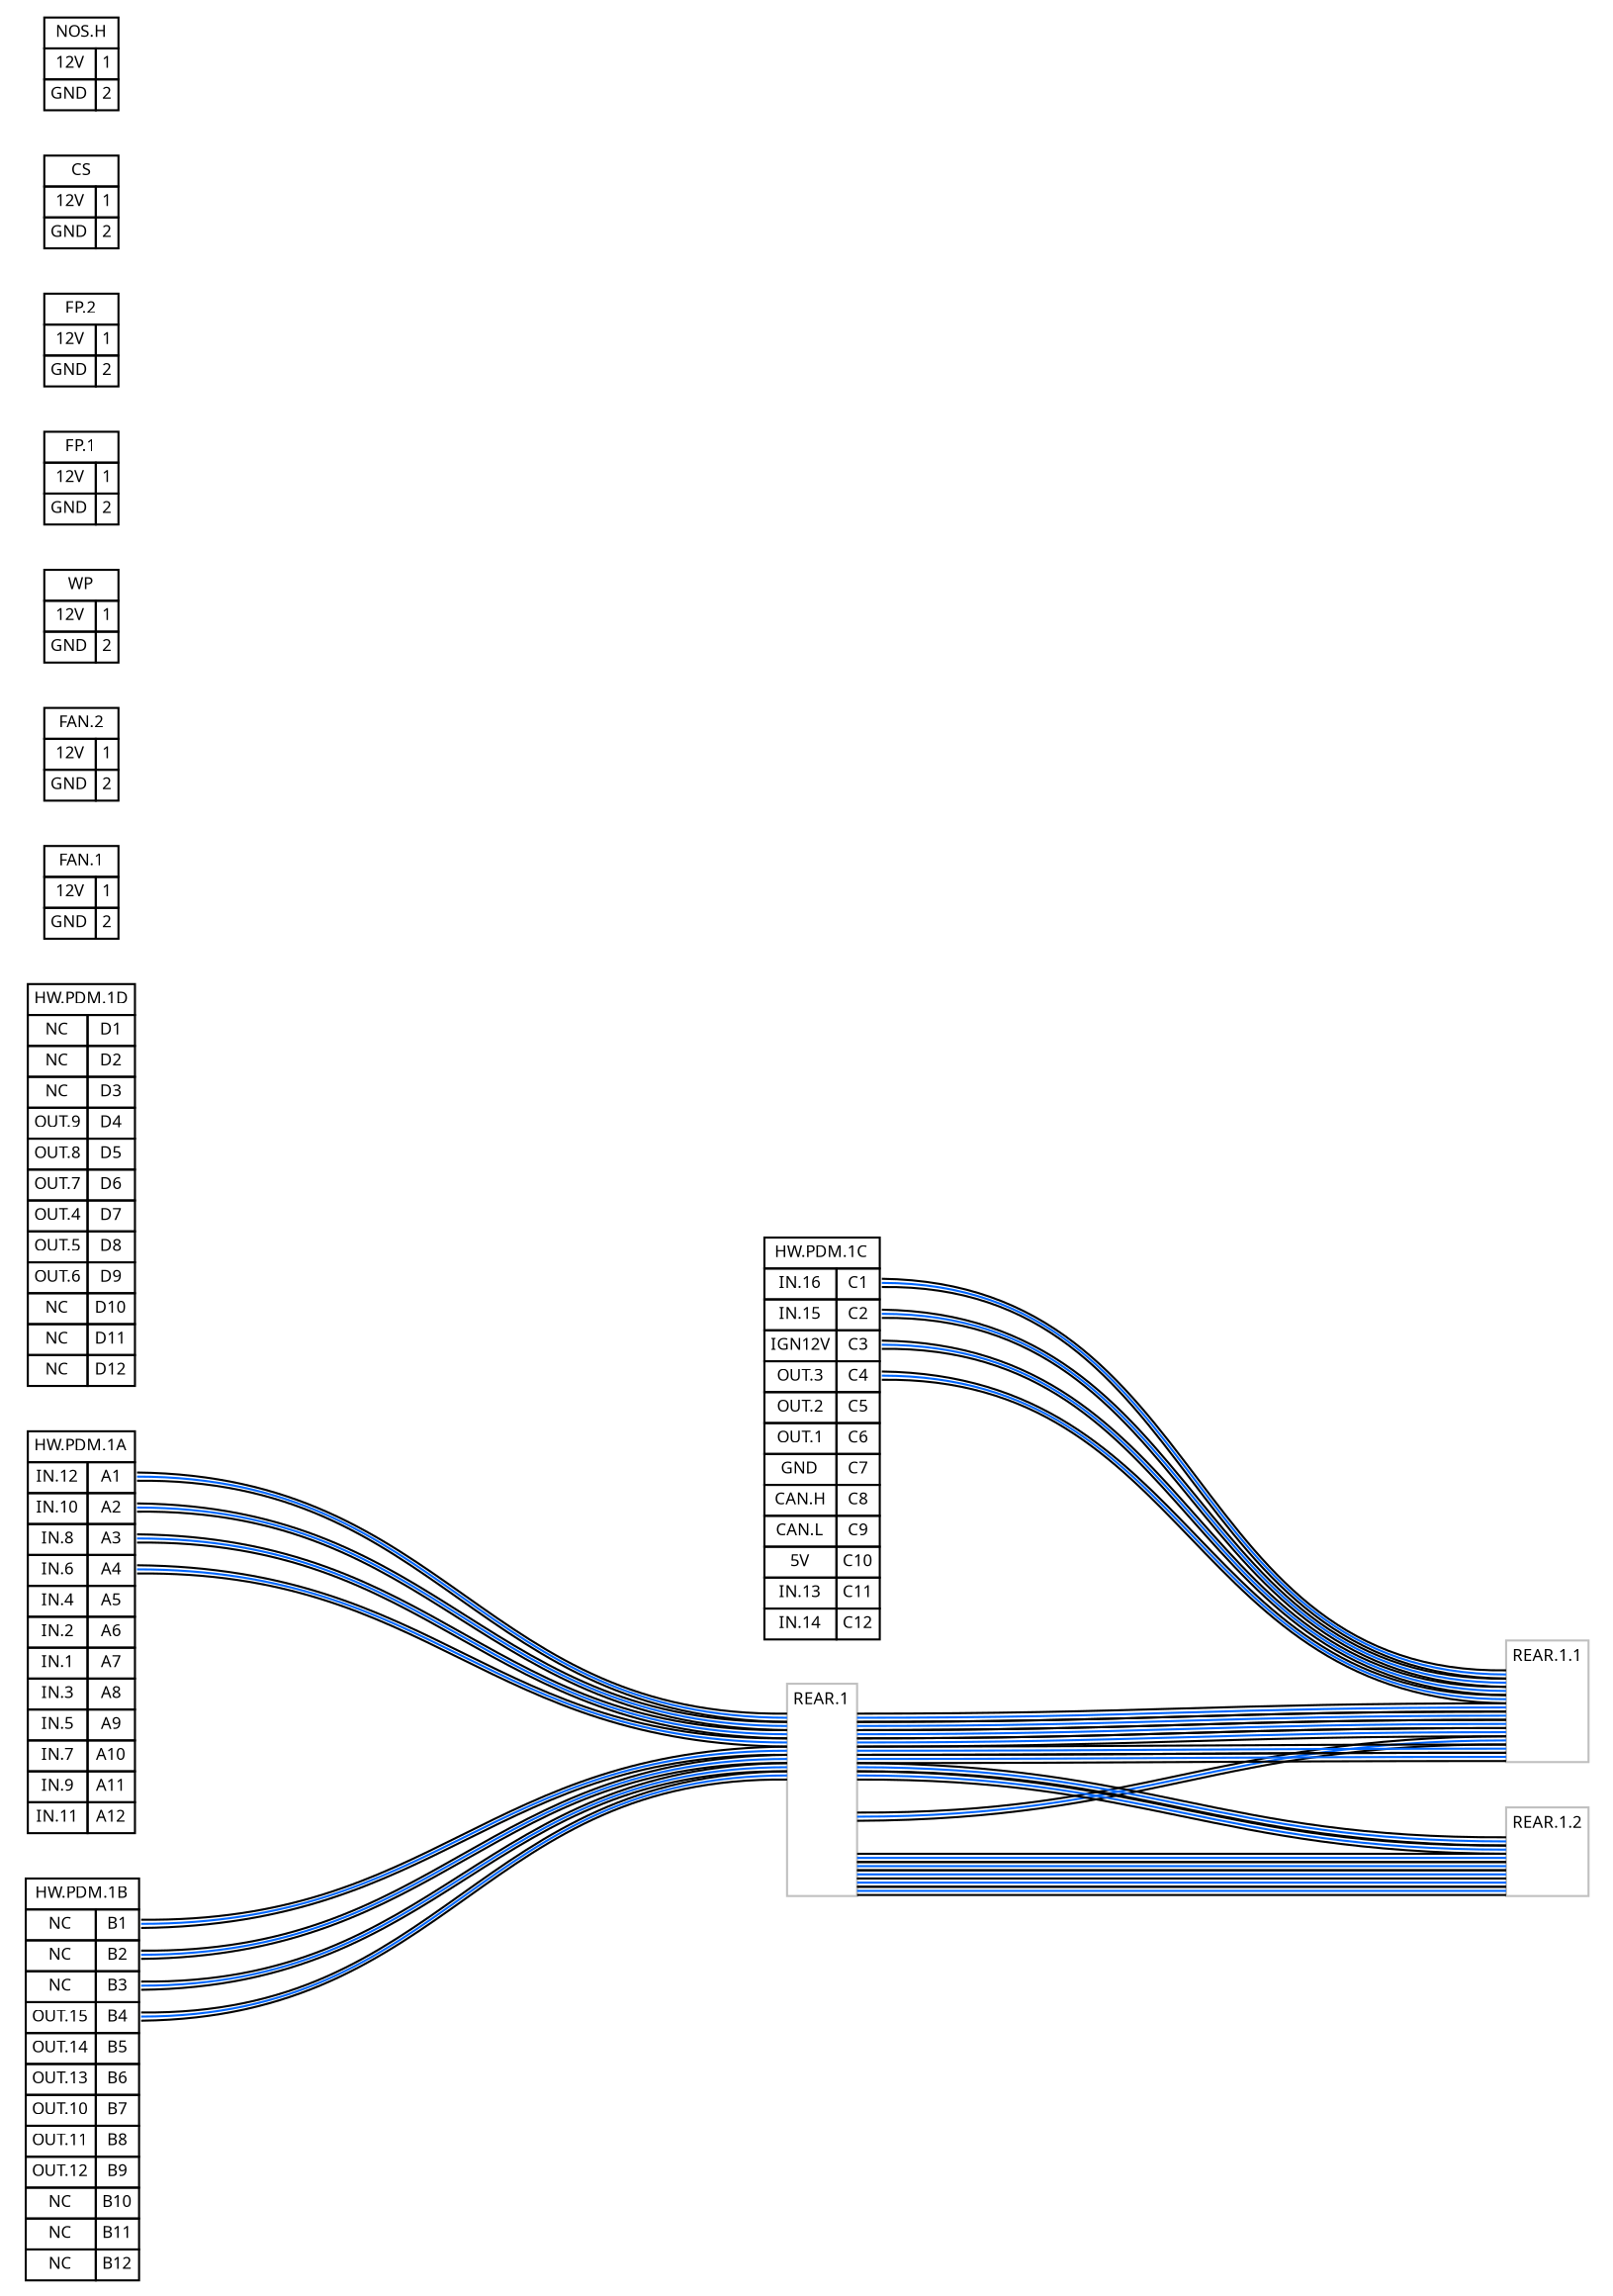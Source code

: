 
graph {nodesep=.2 ranksep=4 rankdir=LR

node [shape=none fontname="Lucida Console" fontsize=8];
edge [color="#000000:#0066ff:#000000"];

"HW.PDM.1A" [label = <<TABLE border="0" cellspacing="0" cellborder="1"><TR><TD colspan="2">HW.PDM.1A</TD></TR><TR><TD PORT="A1L">IN.12</TD><TD PORT="A1R">A1</TD></TR><TR><TD PORT="A2L">IN.10</TD><TD PORT="A2R">A2</TD></TR><TR><TD PORT="A3L">IN.8</TD><TD PORT="A3R">A3</TD></TR><TR><TD PORT="A4L">IN.6</TD><TD PORT="A4R">A4</TD></TR><TR><TD PORT="A5L">IN.4</TD><TD PORT="A5R">A5</TD></TR><TR><TD PORT="A6L">IN.2</TD><TD PORT="A6R">A6</TD></TR><TR><TD PORT="A7L">IN.1</TD><TD PORT="A7R">A7</TD></TR><TR><TD PORT="A8L">IN.3</TD><TD PORT="A8R">A8</TD></TR><TR><TD PORT="A9L">IN.5</TD><TD PORT="A9R">A9</TD></TR><TR><TD PORT="A10L">IN.7</TD><TD PORT="A10R">A10</TD></TR><TR><TD PORT="A11L">IN.9</TD><TD PORT="A11R">A11</TD></TR><TR><TD PORT="A12L">IN.11</TD><TD PORT="A12R">A12</TD></TR></TABLE>>];
"HW.PDM.1B" [label = <<TABLE border="0" cellspacing="0" cellborder="1"><TR><TD colspan="2">HW.PDM.1B</TD></TR><TR><TD PORT="B1L">NC</TD><TD PORT="B1R">B1</TD></TR><TR><TD PORT="B2L">NC</TD><TD PORT="B2R">B2</TD></TR><TR><TD PORT="B3L">NC</TD><TD PORT="B3R">B3</TD></TR><TR><TD PORT="B4L">OUT.15</TD><TD PORT="B4R">B4</TD></TR><TR><TD PORT="B5L">OUT.14</TD><TD PORT="B5R">B5</TD></TR><TR><TD PORT="B6L">OUT.13</TD><TD PORT="B6R">B6</TD></TR><TR><TD PORT="B7L">OUT.10</TD><TD PORT="B7R">B7</TD></TR><TR><TD PORT="B8L">OUT.11</TD><TD PORT="B8R">B8</TD></TR><TR><TD PORT="B9L">OUT.12</TD><TD PORT="B9R">B9</TD></TR><TR><TD PORT="B10L">NC</TD><TD PORT="B10R">B10</TD></TR><TR><TD PORT="B11L">NC</TD><TD PORT="B11R">B11</TD></TR><TR><TD PORT="B12L">NC</TD><TD PORT="B12R">B12</TD></TR></TABLE>>];
"HW.PDM.1C" [label = <<TABLE border="0" cellspacing="0" cellborder="1"><TR><TD colspan="2">HW.PDM.1C</TD></TR><TR><TD PORT="C1L">IN.16</TD><TD PORT="C1R">C1</TD></TR><TR><TD PORT="C2L">IN.15</TD><TD PORT="C2R">C2</TD></TR><TR><TD PORT="C3L">IGN12V</TD><TD PORT="C3R">C3</TD></TR><TR><TD PORT="C4L">OUT.3</TD><TD PORT="C4R">C4</TD></TR><TR><TD PORT="C5L">OUT.2</TD><TD PORT="C5R">C5</TD></TR><TR><TD PORT="C6L">OUT.1</TD><TD PORT="C6R">C6</TD></TR><TR><TD PORT="C7L">GND</TD><TD PORT="C7R">C7</TD></TR><TR><TD PORT="C8L">CAN.H</TD><TD PORT="C8R">C8</TD></TR><TR><TD PORT="C9L">CAN.L</TD><TD PORT="C9R">C9</TD></TR><TR><TD PORT="C10L">5V</TD><TD PORT="C10R">C10</TD></TR><TR><TD PORT="C11L">IN.13</TD><TD PORT="C11R">C11</TD></TR><TR><TD PORT="C12L">IN.14</TD><TD PORT="C12R">C12</TD></TR></TABLE>>];
"HW.PDM.1D" [label = <<TABLE border="0" cellspacing="0" cellborder="1"><TR><TD colspan="2">HW.PDM.1D</TD></TR><TR><TD PORT="D1L">NC</TD><TD PORT="D1R">D1</TD></TR><TR><TD PORT="D2L">NC</TD><TD PORT="D2R">D2</TD></TR><TR><TD PORT="D3L">NC</TD><TD PORT="D3R">D3</TD></TR><TR><TD PORT="D4L">OUT.9</TD><TD PORT="D4R">D4</TD></TR><TR><TD PORT="D5L">OUT.8</TD><TD PORT="D5R">D5</TD></TR><TR><TD PORT="D6L">OUT.7</TD><TD PORT="D6R">D6</TD></TR><TR><TD PORT="D7L">OUT.4</TD><TD PORT="D7R">D7</TD></TR><TR><TD PORT="D8L">OUT.5</TD><TD PORT="D8R">D8</TD></TR><TR><TD PORT="D9L">OUT.6</TD><TD PORT="D9R">D9</TD></TR><TR><TD PORT="D10L">NC</TD><TD PORT="D10R">D10</TD></TR><TR><TD PORT="D11L">NC</TD><TD PORT="D11R">D11</TD></TR><TR><TD PORT="D12L">NC</TD><TD PORT="D12R">D12</TD></TR></TABLE>>];
"FAN.1" [label = <<TABLE border="0" cellspacing="0" cellborder="1"><TR><TD colspan="2">FAN.1</TD></TR><TR><TD PORT="1L">12V</TD><TD PORT="1R">1</TD></TR><TR><TD PORT="2L">GND</TD><TD PORT="2R">2</TD></TR></TABLE>>];
"FAN.2" [label = <<TABLE border="0" cellspacing="0" cellborder="1"><TR><TD colspan="2">FAN.2</TD></TR><TR><TD PORT="1L">12V</TD><TD PORT="1R">1</TD></TR><TR><TD PORT="2L">GND</TD><TD PORT="2R">2</TD></TR></TABLE>>];
"WP" [label = <<TABLE border="0" cellspacing="0" cellborder="1"><TR><TD colspan="2">WP</TD></TR><TR><TD PORT="1L">12V</TD><TD PORT="1R">1</TD></TR><TR><TD PORT="2L">GND</TD><TD PORT="2R">2</TD></TR></TABLE>>];
"FP.1" [label = <<TABLE border="0" cellspacing="0" cellborder="1"><TR><TD colspan="2">FP.1</TD></TR><TR><TD PORT="1L">12V</TD><TD PORT="1R">1</TD></TR><TR><TD PORT="2L">GND</TD><TD PORT="2R">2</TD></TR></TABLE>>];
"FP.2" [label = <<TABLE border="0" cellspacing="0" cellborder="1"><TR><TD colspan="2">FP.2</TD></TR><TR><TD PORT="1L">12V</TD><TD PORT="1R">1</TD></TR><TR><TD PORT="2L">GND</TD><TD PORT="2R">2</TD></TR></TABLE>>];
"CS" [label = <<TABLE border="0" cellspacing="0" cellborder="1"><TR><TD colspan="2">CS</TD></TR><TR><TD PORT="1L">12V</TD><TD PORT="1R">1</TD></TR><TR><TD PORT="2L">GND</TD><TD PORT="2R">2</TD></TR></TABLE>>];
"NOS.H" [label = <<TABLE border="0" cellspacing="0" cellborder="1"><TR><TD colspan="2">NOS.H</TD></TR><TR><TD PORT="1L">12V</TD><TD PORT="1R">1</TD></TR><TR><TD PORT="2L">GND</TD><TD PORT="2R">2</TD></TR></TABLE>>];
"REAR.1" [label = <<TABLE border="1" cellspacing="0" color="grey" cellborder="0"><TR><TD colspan="2">REAR.1</TD></TR><TR><TD PORT="0L"></TD><TD PORT="0R"></TD></TR><TR><TD PORT="1L"></TD><TD PORT="1R"></TD></TR><TR><TD PORT="2L"></TD><TD PORT="2R"></TD></TR><TR><TD PORT="3L"></TD><TD PORT="3R"></TD></TR><TR><TD PORT="5L"></TD><TD PORT="5R"></TD></TR><TR><TD PORT="6L"></TD><TD PORT="6R"></TD></TR><TR><TD PORT="7L"></TD><TD PORT="7R"></TD></TR><TR><TD PORT="8L"></TD><TD PORT="8R"></TD></TR><TR><TD PORT="0L"></TD><TD PORT="0R"></TD></TR><TR><TD PORT="1L"></TD><TD PORT="1R"></TD></TR><TR><TD PORT="2L"></TD><TD PORT="2R"></TD></TR><TR><TD PORT="3L"></TD><TD PORT="3R"></TD></TR><TR><TD PORT="4L"></TD><TD PORT="4R"></TD></TR><TR><TD PORT="5L"></TD><TD PORT="5R"></TD></TR><TR><TD PORT="6L"></TD><TD PORT="6R"></TD></TR><TR><TD PORT="7L"></TD><TD PORT="7R"></TD></TR><TR><TD PORT="8L"></TD><TD PORT="8R"></TD></TR><TR><TD PORT="9L"></TD><TD PORT="9R"></TD></TR><TR><TD PORT="10L"></TD><TD PORT="10R"></TD></TR><TR><TD PORT="12L"></TD><TD PORT="12R"></TD></TR><TR><TD PORT="13L"></TD><TD PORT="13R"></TD></TR><TR><TD PORT="14L"></TD><TD PORT="14R"></TD></TR></TABLE>>];
"REAR.1.1" [label = <<TABLE border="1" cellspacing="0" color="grey" cellborder="0"><TR><TD colspan="2">REAR.1.1</TD></TR><TR><TD PORT="10L"></TD><TD PORT="10R"></TD></TR><TR><TD PORT="11L"></TD><TD PORT="11R"></TD></TR><TR><TD PORT="12L"></TD><TD PORT="12R"></TD></TR><TR><TD PORT="13L"></TD><TD PORT="13R"></TD></TR><TR><TD PORT="0L"></TD><TD PORT="0R"></TD></TR><TR><TD PORT="1L"></TD><TD PORT="1R"></TD></TR><TR><TD PORT="2L"></TD><TD PORT="2R"></TD></TR><TR><TD PORT="3L"></TD><TD PORT="3R"></TD></TR><TR><TD PORT="4L"></TD><TD PORT="4R"></TD></TR><TR><TD PORT="5L"></TD><TD PORT="5R"></TD></TR><TR><TD PORT="6L"></TD><TD PORT="6R"></TD></TR></TABLE>>];
"REAR.1.2" [label = <<TABLE border="1" cellspacing="0" color="grey" cellborder="0"><TR><TD colspan="2">REAR.1.2</TD></TR><TR><TD PORT="0L"></TD><TD PORT="0R"></TD></TR><TR><TD PORT="1L"></TD><TD PORT="1R"></TD></TR><TR><TD PORT="2L"></TD><TD PORT="2R"></TD></TR><TR><TD PORT="3L"></TD><TD PORT="3R"></TD></TR><TR><TD PORT="4L"></TD><TD PORT="4R"></TD></TR><TR><TD PORT="5L"></TD><TD PORT="5R"></TD></TR><TR><TD PORT="6L"></TD><TD PORT="6R"></TD></TR></TABLE>>];
"HW.PDM.1A":"A1R" -- "REAR.1":"0L"
"HW.PDM.1A":"A2R" -- "REAR.1":"1L"
"HW.PDM.1A":"A3R" -- "REAR.1":"2L"
"HW.PDM.1A":"A4R" -- "REAR.1":"3L"
"HW.PDM.1B":"B1R" -- "REAR.1":"5L"
"HW.PDM.1B":"B2R" -- "REAR.1":"6L"
"HW.PDM.1B":"B3R" -- "REAR.1":"7L"
"HW.PDM.1B":"B4R" -- "REAR.1":"8L"
"HW.PDM.1C":"C1R" -- "REAR.1.1":"10L"
"HW.PDM.1C":"C2R" -- "REAR.1.1":"11L"
"HW.PDM.1C":"C3R" -- "REAR.1.1":"12L"
"HW.PDM.1C":"C4R" -- "REAR.1.1":"13L"
"REAR.1":"0R" -- "REAR.1.1":"0L"
"REAR.1":"1R" -- "REAR.1.1":"1L"
"REAR.1":"2R" -- "REAR.1.1":"2L"
"REAR.1":"3R" -- "REAR.1.1":"3L"
"REAR.1":"4R" -- "REAR.1.1":"4L"
"REAR.1":"5R" -- "REAR.1.1":"5L"
"REAR.1":"6R" -- "REAR.1.1":"6L"
"REAR.1":"7R" -- "REAR.1.2":"0L"
"REAR.1":"8R" -- "REAR.1.2":"1L"
"REAR.1":"9R" -- "REAR.1.2":"2L"
"REAR.1":"10R" -- "REAR.1.2":"3L"
"REAR.1":"12R" -- "REAR.1.2":"4L"
"REAR.1":"13R" -- "REAR.1.2":"5L"
"REAR.1":"14R" -- "REAR.1.2":"6L"
}